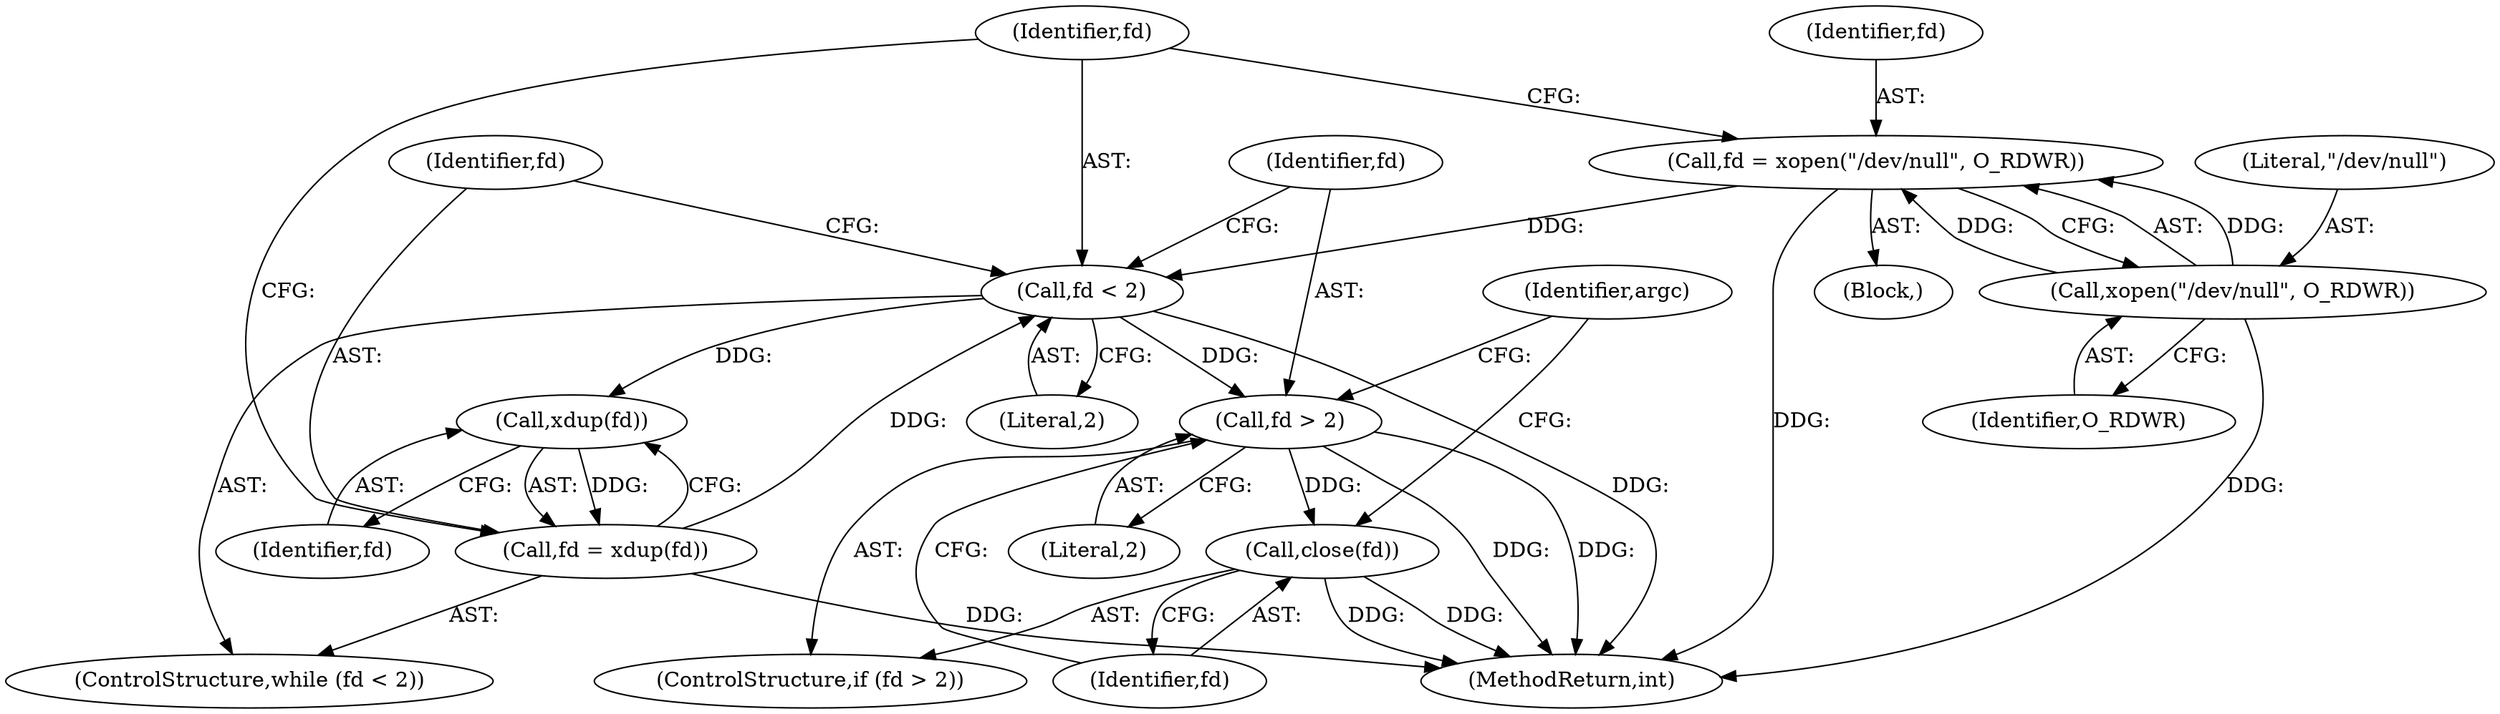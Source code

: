 digraph "0_abrt_4f2c1ddd3e3b81d2d5146b883115371f1cada9f9@API" {
"1000147" [label="(Call,fd = xopen(\"/dev/null\", O_RDWR))"];
"1000149" [label="(Call,xopen(\"/dev/null\", O_RDWR))"];
"1000153" [label="(Call,fd < 2)"];
"1000158" [label="(Call,xdup(fd))"];
"1000156" [label="(Call,fd = xdup(fd))"];
"1000161" [label="(Call,fd > 2)"];
"1000164" [label="(Call,close(fd))"];
"1000161" [label="(Call,fd > 2)"];
"1000156" [label="(Call,fd = xdup(fd))"];
"1000168" [label="(Identifier,argc)"];
"1000150" [label="(Literal,\"/dev/null\")"];
"1000152" [label="(ControlStructure,while (fd < 2))"];
"1000155" [label="(Literal,2)"];
"1000164" [label="(Call,close(fd))"];
"1000159" [label="(Identifier,fd)"];
"1000162" [label="(Identifier,fd)"];
"1000145" [label="(Block,)"];
"1000157" [label="(Identifier,fd)"];
"1001171" [label="(MethodReturn,int)"];
"1000158" [label="(Call,xdup(fd))"];
"1000148" [label="(Identifier,fd)"];
"1000149" [label="(Call,xopen(\"/dev/null\", O_RDWR))"];
"1000153" [label="(Call,fd < 2)"];
"1000163" [label="(Literal,2)"];
"1000154" [label="(Identifier,fd)"];
"1000147" [label="(Call,fd = xopen(\"/dev/null\", O_RDWR))"];
"1000160" [label="(ControlStructure,if (fd > 2))"];
"1000151" [label="(Identifier,O_RDWR)"];
"1000165" [label="(Identifier,fd)"];
"1000147" -> "1000145"  [label="AST: "];
"1000147" -> "1000149"  [label="CFG: "];
"1000148" -> "1000147"  [label="AST: "];
"1000149" -> "1000147"  [label="AST: "];
"1000154" -> "1000147"  [label="CFG: "];
"1000147" -> "1001171"  [label="DDG: "];
"1000149" -> "1000147"  [label="DDG: "];
"1000149" -> "1000147"  [label="DDG: "];
"1000147" -> "1000153"  [label="DDG: "];
"1000149" -> "1000151"  [label="CFG: "];
"1000150" -> "1000149"  [label="AST: "];
"1000151" -> "1000149"  [label="AST: "];
"1000149" -> "1001171"  [label="DDG: "];
"1000153" -> "1000152"  [label="AST: "];
"1000153" -> "1000155"  [label="CFG: "];
"1000154" -> "1000153"  [label="AST: "];
"1000155" -> "1000153"  [label="AST: "];
"1000157" -> "1000153"  [label="CFG: "];
"1000162" -> "1000153"  [label="CFG: "];
"1000153" -> "1001171"  [label="DDG: "];
"1000156" -> "1000153"  [label="DDG: "];
"1000153" -> "1000158"  [label="DDG: "];
"1000153" -> "1000161"  [label="DDG: "];
"1000158" -> "1000156"  [label="AST: "];
"1000158" -> "1000159"  [label="CFG: "];
"1000159" -> "1000158"  [label="AST: "];
"1000156" -> "1000158"  [label="CFG: "];
"1000158" -> "1000156"  [label="DDG: "];
"1000156" -> "1000152"  [label="AST: "];
"1000157" -> "1000156"  [label="AST: "];
"1000154" -> "1000156"  [label="CFG: "];
"1000156" -> "1001171"  [label="DDG: "];
"1000161" -> "1000160"  [label="AST: "];
"1000161" -> "1000163"  [label="CFG: "];
"1000162" -> "1000161"  [label="AST: "];
"1000163" -> "1000161"  [label="AST: "];
"1000165" -> "1000161"  [label="CFG: "];
"1000168" -> "1000161"  [label="CFG: "];
"1000161" -> "1001171"  [label="DDG: "];
"1000161" -> "1001171"  [label="DDG: "];
"1000161" -> "1000164"  [label="DDG: "];
"1000164" -> "1000160"  [label="AST: "];
"1000164" -> "1000165"  [label="CFG: "];
"1000165" -> "1000164"  [label="AST: "];
"1000168" -> "1000164"  [label="CFG: "];
"1000164" -> "1001171"  [label="DDG: "];
"1000164" -> "1001171"  [label="DDG: "];
}
